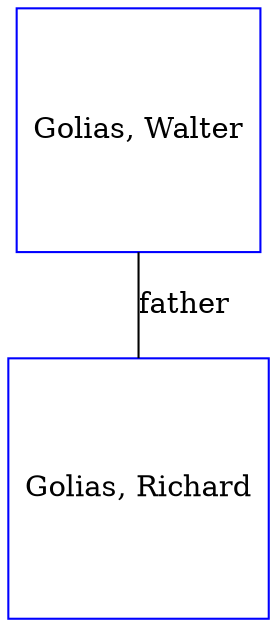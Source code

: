 digraph D {
    edge [dir=none];    node [shape=box];    "019061"   [label="Golias, Walter", shape=box, regular=1, color="blue"] ;
"017970"   [label="Golias, Richard", shape=box, regular=1, color="blue"] ;
019061->017970 [label="father",arrowsize=0.0]; 
}